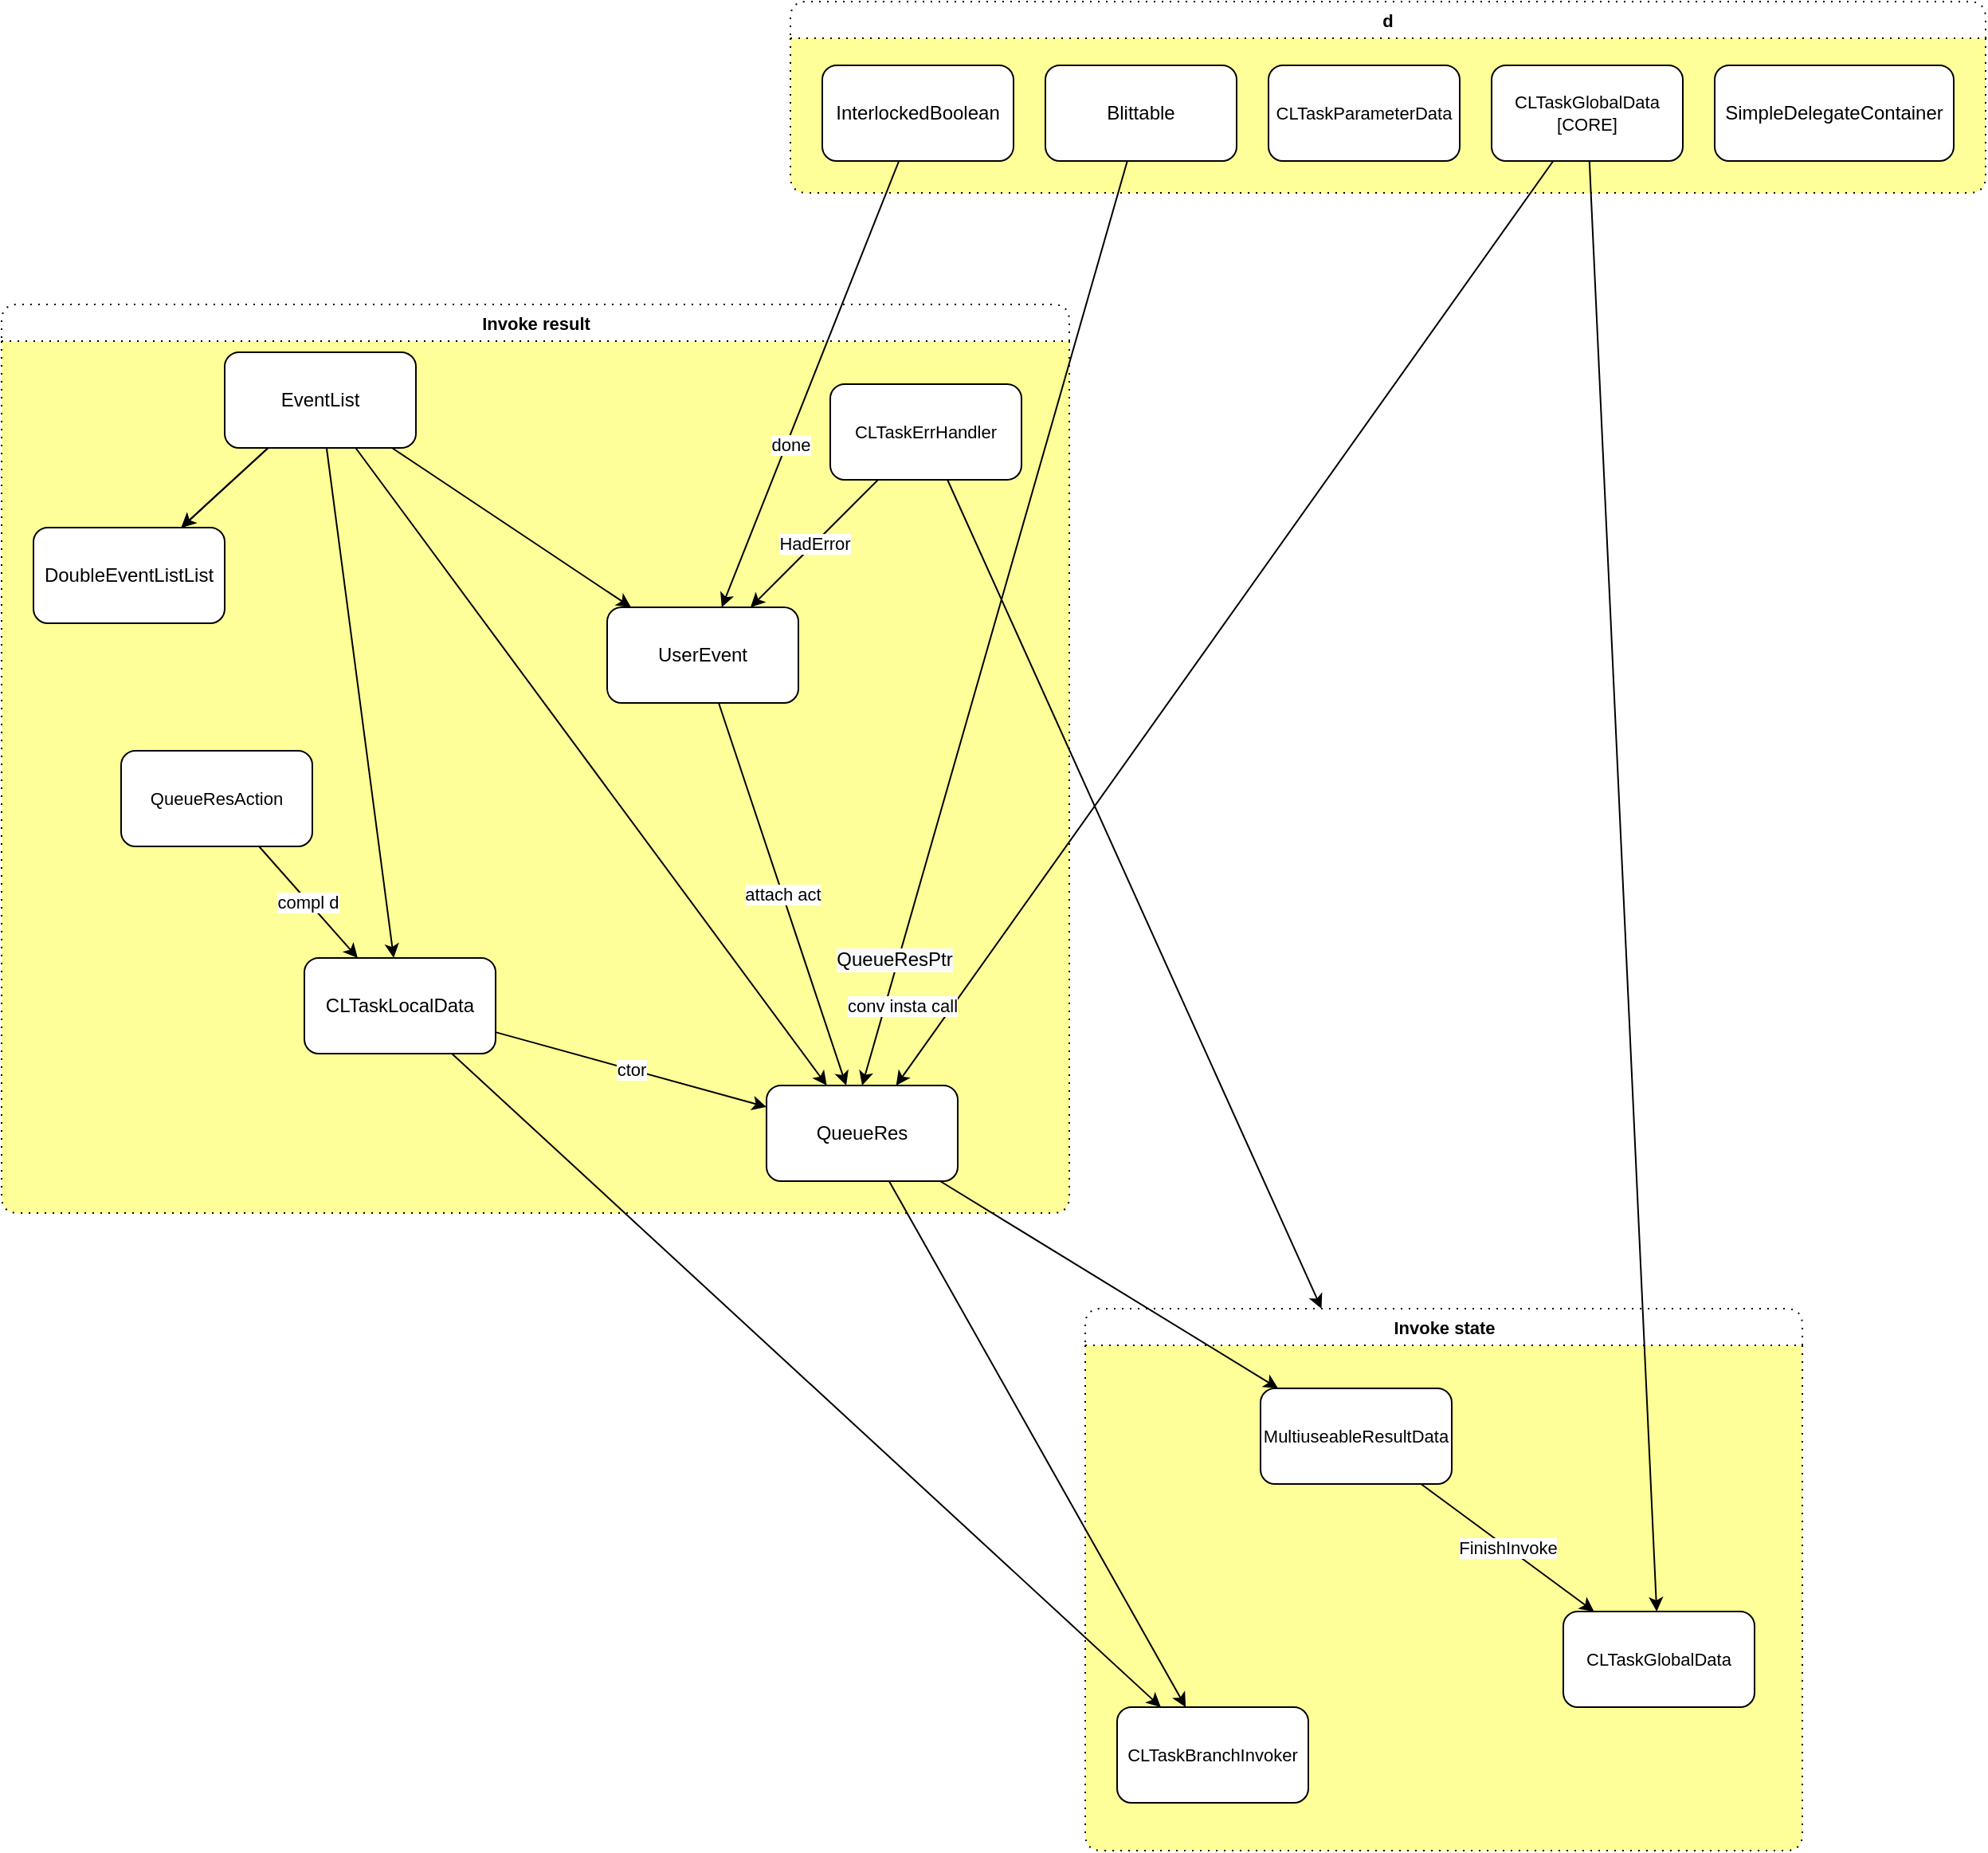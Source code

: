 <mxfile compressed="false" version="19.0.3" type="device">
  <diagram id="lkXP3y-HEp1vC13bDOkM" name="Page-1">
    <mxGraphModel dx="1422" dy="1303" grid="1" gridSize="10" guides="1" tooltips="1" connect="1" arrows="1" fold="1" page="0" pageScale="1" pageWidth="850" pageHeight="1100" background="none" math="0" shadow="0">
      <root>
        <mxCell id="0" />
        <mxCell id="1" parent="0" />
        <mxCell id="YGFIU_GqPBIm1zr8gWTs-59" value="d" style="swimlane;fontFamily=Helvetica;fontSize=11;rounded=1;labelBackgroundColor=none;labelBorderColor=none;swimlaneFillColor=#FFFF99;dashed=1;dashPattern=1 4;" parent="1" vertex="1">
          <mxGeometry x="765" y="-140" width="750" height="120" as="geometry">
            <mxRectangle x="780" y="-80" width="60" height="23" as="alternateBounds" />
          </mxGeometry>
        </mxCell>
        <mxCell id="YGFIU_GqPBIm1zr8gWTs-2" value="InterlockedBoolean" style="rounded=1;whiteSpace=wrap;html=1;" parent="YGFIU_GqPBIm1zr8gWTs-59" vertex="1">
          <mxGeometry x="20" y="40" width="120" height="60" as="geometry" />
        </mxCell>
        <mxCell id="YGFIU_GqPBIm1zr8gWTs-1" value="Blittable" style="rounded=1;whiteSpace=wrap;html=1;" parent="YGFIU_GqPBIm1zr8gWTs-59" vertex="1">
          <mxGeometry x="160" y="40" width="120" height="60" as="geometry" />
        </mxCell>
        <mxCell id="YGFIU_GqPBIm1zr8gWTs-41" value="CLTaskParameterData" style="rounded=1;whiteSpace=wrap;html=1;fontFamily=Helvetica;fontSize=11;fontColor=default;" parent="YGFIU_GqPBIm1zr8gWTs-59" vertex="1">
          <mxGeometry x="300" y="40" width="120" height="60" as="geometry" />
        </mxCell>
        <mxCell id="YGFIU_GqPBIm1zr8gWTs-26" value="CLTaskGlobalData&lt;br&gt;[CORE]" style="rounded=1;whiteSpace=wrap;html=1;fontFamily=Helvetica;fontSize=11;fontColor=default;" parent="YGFIU_GqPBIm1zr8gWTs-59" vertex="1">
          <mxGeometry x="440" y="40" width="120" height="60" as="geometry" />
        </mxCell>
        <mxCell id="VZ1KXGJ9L-8FEpO1o7LE-1" value="SimpleDelegateContainer" style="rounded=1;whiteSpace=wrap;html=1;" parent="YGFIU_GqPBIm1zr8gWTs-59" vertex="1">
          <mxGeometry x="580" y="40" width="150" height="60" as="geometry" />
        </mxCell>
        <mxCell id="YGFIU_GqPBIm1zr8gWTs-69" value="Invoke state" style="swimlane;rounded=1;fontFamily=Helvetica;fontSize=11;fontColor=default;strokeColor=default;fillColor=default;html=1;labelBackgroundColor=none;labelBorderColor=none;swimlaneFillColor=#FFFF99;dashed=1;dashPattern=1 4;" parent="1" vertex="1">
          <mxGeometry x="950" y="680" width="450" height="340" as="geometry">
            <mxRectangle x="890" y="550" width="90" height="23" as="alternateBounds" />
          </mxGeometry>
        </mxCell>
        <mxCell id="YGFIU_GqPBIm1zr8gWTs-33" value="CLTaskBranchInvoker" style="rounded=1;whiteSpace=wrap;html=1;fontFamily=Helvetica;fontSize=11;fontColor=default;" parent="YGFIU_GqPBIm1zr8gWTs-69" vertex="1">
          <mxGeometry x="20" y="250" width="120" height="60" as="geometry" />
        </mxCell>
        <mxCell id="YGFIU_GqPBIm1zr8gWTs-38" value="MultiuseableResultData" style="whiteSpace=wrap;html=1;fontSize=11;rounded=1;" parent="YGFIU_GqPBIm1zr8gWTs-69" vertex="1">
          <mxGeometry x="110" y="50" width="120" height="60" as="geometry" />
        </mxCell>
        <mxCell id="YGFIU_GqPBIm1zr8gWTs-29" value="CLTaskGlobalData" style="rounded=1;whiteSpace=wrap;html=1;fontFamily=Helvetica;fontSize=11;fontColor=default;" parent="YGFIU_GqPBIm1zr8gWTs-69" vertex="1">
          <mxGeometry x="300" y="190" width="120" height="60" as="geometry" />
        </mxCell>
        <mxCell id="YGFIU_GqPBIm1zr8gWTs-57" value="FinishInvoke" style="edgeStyle=none;shape=connector;rounded=0;orthogonalLoop=1;jettySize=auto;html=1;labelBackgroundColor=default;fontFamily=Helvetica;fontSize=11;fontColor=default;endArrow=classic;strokeColor=default;" parent="YGFIU_GqPBIm1zr8gWTs-69" source="YGFIU_GqPBIm1zr8gWTs-38" target="YGFIU_GqPBIm1zr8gWTs-29" edge="1">
          <mxGeometry relative="1" as="geometry" />
        </mxCell>
        <mxCell id="YGFIU_GqPBIm1zr8gWTs-67" value="Invoke result" style="swimlane;rounded=1;fontFamily=Helvetica;fontSize=11;fontColor=default;strokeColor=default;fillColor=default;html=1;labelBackgroundColor=none;labelBorderColor=none;swimlaneFillColor=#FFFF99;dashed=1;dashPattern=1 4;" parent="1" vertex="1">
          <mxGeometry x="270" y="50" width="670" height="570" as="geometry">
            <mxRectangle x="230" y="60" width="160" height="23" as="alternateBounds" />
          </mxGeometry>
        </mxCell>
        <mxCell id="YGFIU_GqPBIm1zr8gWTs-10" value="EventList" style="rounded=1;whiteSpace=wrap;html=1;" parent="YGFIU_GqPBIm1zr8gWTs-67" vertex="1">
          <mxGeometry x="140" y="30" width="120" height="60" as="geometry" />
        </mxCell>
        <mxCell id="YGFIU_GqPBIm1zr8gWTs-11" value="DoubleEventListList" style="rounded=1;whiteSpace=wrap;html=1;" parent="YGFIU_GqPBIm1zr8gWTs-67" vertex="1">
          <mxGeometry x="20" y="140" width="120" height="60" as="geometry" />
        </mxCell>
        <mxCell id="YGFIU_GqPBIm1zr8gWTs-12" value="" style="rounded=0;orthogonalLoop=1;jettySize=auto;html=1;" parent="YGFIU_GqPBIm1zr8gWTs-67" source="YGFIU_GqPBIm1zr8gWTs-10" target="YGFIU_GqPBIm1zr8gWTs-11" edge="1">
          <mxGeometry relative="1" as="geometry" />
        </mxCell>
        <mxCell id="YGFIU_GqPBIm1zr8gWTs-13" value="" style="rounded=0;orthogonalLoop=1;jettySize=auto;html=1;" parent="YGFIU_GqPBIm1zr8gWTs-67" source="YGFIU_GqPBIm1zr8gWTs-10" target="YGFIU_GqPBIm1zr8gWTs-11" edge="1">
          <mxGeometry relative="1" as="geometry" />
        </mxCell>
        <mxCell id="YGFIU_GqPBIm1zr8gWTs-65" value="QueueResAction" style="whiteSpace=wrap;html=1;rounded=1;fontFamily=Helvetica;fontSize=11;fontColor=default;strokeColor=default;fillColor=default;" parent="YGFIU_GqPBIm1zr8gWTs-67" vertex="1">
          <mxGeometry x="75" y="280" width="120" height="60" as="geometry" />
        </mxCell>
        <mxCell id="YGFIU_GqPBIm1zr8gWTs-17" value="CLTaskLocalData" style="whiteSpace=wrap;html=1;rounded=1;" parent="YGFIU_GqPBIm1zr8gWTs-67" vertex="1">
          <mxGeometry x="190" y="410" width="120" height="60" as="geometry" />
        </mxCell>
        <mxCell id="YGFIU_GqPBIm1zr8gWTs-18" value="" style="rounded=0;orthogonalLoop=1;jettySize=auto;html=1;" parent="YGFIU_GqPBIm1zr8gWTs-67" source="YGFIU_GqPBIm1zr8gWTs-10" target="YGFIU_GqPBIm1zr8gWTs-17" edge="1">
          <mxGeometry relative="1" as="geometry" />
        </mxCell>
        <mxCell id="YGFIU_GqPBIm1zr8gWTs-66" value="compl d" style="edgeStyle=none;shape=connector;rounded=0;orthogonalLoop=1;jettySize=auto;html=1;labelBackgroundColor=default;fontFamily=Helvetica;fontSize=11;fontColor=default;endArrow=classic;strokeColor=default;" parent="YGFIU_GqPBIm1zr8gWTs-67" source="YGFIU_GqPBIm1zr8gWTs-65" target="YGFIU_GqPBIm1zr8gWTs-17" edge="1">
          <mxGeometry relative="1" as="geometry" />
        </mxCell>
        <mxCell id="YGFIU_GqPBIm1zr8gWTs-15" value="UserEvent" style="rounded=1;whiteSpace=wrap;html=1;" parent="YGFIU_GqPBIm1zr8gWTs-67" vertex="1">
          <mxGeometry x="380" y="190" width="120" height="60" as="geometry" />
        </mxCell>
        <mxCell id="YGFIU_GqPBIm1zr8gWTs-16" value="" style="rounded=0;orthogonalLoop=1;jettySize=auto;html=1;" parent="YGFIU_GqPBIm1zr8gWTs-67" source="YGFIU_GqPBIm1zr8gWTs-10" target="YGFIU_GqPBIm1zr8gWTs-15" edge="1">
          <mxGeometry relative="1" as="geometry" />
        </mxCell>
        <mxCell id="YGFIU_GqPBIm1zr8gWTs-6" value="QueueRes" style="rounded=1;whiteSpace=wrap;html=1;" parent="YGFIU_GqPBIm1zr8gWTs-67" vertex="1">
          <mxGeometry x="480" y="490" width="120" height="60" as="geometry" />
        </mxCell>
        <mxCell id="YGFIU_GqPBIm1zr8gWTs-21" value="" style="rounded=0;orthogonalLoop=1;jettySize=auto;html=1;" parent="YGFIU_GqPBIm1zr8gWTs-67" source="YGFIU_GqPBIm1zr8gWTs-10" target="YGFIU_GqPBIm1zr8gWTs-6" edge="1">
          <mxGeometry relative="1" as="geometry" />
        </mxCell>
        <mxCell id="YGFIU_GqPBIm1zr8gWTs-43" value="attach act" style="edgeStyle=none;shape=connector;rounded=0;orthogonalLoop=1;jettySize=auto;html=1;labelBackgroundColor=default;fontFamily=Helvetica;fontSize=11;fontColor=default;endArrow=classic;strokeColor=default;" parent="YGFIU_GqPBIm1zr8gWTs-67" source="YGFIU_GqPBIm1zr8gWTs-15" target="YGFIU_GqPBIm1zr8gWTs-6" edge="1">
          <mxGeometry relative="1" as="geometry" />
        </mxCell>
        <mxCell id="YGFIU_GqPBIm1zr8gWTs-50" value="ctor" style="edgeStyle=none;shape=connector;rounded=0;orthogonalLoop=1;jettySize=auto;html=1;labelBackgroundColor=default;fontFamily=Helvetica;fontSize=11;fontColor=default;endArrow=classic;strokeColor=default;" parent="YGFIU_GqPBIm1zr8gWTs-67" source="YGFIU_GqPBIm1zr8gWTs-17" target="YGFIU_GqPBIm1zr8gWTs-6" edge="1">
          <mxGeometry relative="1" as="geometry" />
        </mxCell>
        <mxCell id="YGFIU_GqPBIm1zr8gWTs-31" value="CLTaskErrHandler" style="rounded=1;whiteSpace=wrap;html=1;fontFamily=Helvetica;fontSize=11;fontColor=default;" parent="YGFIU_GqPBIm1zr8gWTs-67" vertex="1">
          <mxGeometry x="520" y="50" width="120" height="60" as="geometry" />
        </mxCell>
        <mxCell id="YGFIU_GqPBIm1zr8gWTs-39" value="HadError" style="edgeStyle=none;shape=connector;rounded=0;orthogonalLoop=1;jettySize=auto;html=1;labelBackgroundColor=default;fontFamily=Helvetica;fontSize=11;fontColor=default;endArrow=classic;strokeColor=default;" parent="YGFIU_GqPBIm1zr8gWTs-67" source="YGFIU_GqPBIm1zr8gWTs-31" target="YGFIU_GqPBIm1zr8gWTs-15" edge="1">
          <mxGeometry relative="1" as="geometry">
            <mxPoint x="790" y="630" as="targetPoint" />
          </mxGeometry>
        </mxCell>
        <mxCell id="YGFIU_GqPBIm1zr8gWTs-55" style="edgeStyle=none;shape=connector;rounded=0;orthogonalLoop=1;jettySize=auto;html=1;labelBackgroundColor=default;fontFamily=Helvetica;fontSize=11;fontColor=default;endArrow=classic;strokeColor=default;" parent="1" source="YGFIU_GqPBIm1zr8gWTs-6" target="YGFIU_GqPBIm1zr8gWTs-33" edge="1">
          <mxGeometry relative="1" as="geometry" />
        </mxCell>
        <mxCell id="YGFIU_GqPBIm1zr8gWTs-56" style="edgeStyle=none;shape=connector;rounded=0;orthogonalLoop=1;jettySize=auto;html=1;labelBackgroundColor=default;fontFamily=Helvetica;fontSize=11;fontColor=default;endArrow=classic;strokeColor=default;" parent="1" source="YGFIU_GqPBIm1zr8gWTs-6" target="YGFIU_GqPBIm1zr8gWTs-38" edge="1">
          <mxGeometry relative="1" as="geometry" />
        </mxCell>
        <mxCell id="YGFIU_GqPBIm1zr8gWTs-30" style="edgeStyle=none;shape=connector;rounded=0;orthogonalLoop=1;jettySize=auto;html=1;labelBackgroundColor=default;fontFamily=Helvetica;fontSize=11;fontColor=default;endArrow=classic;strokeColor=default;" parent="1" source="YGFIU_GqPBIm1zr8gWTs-26" target="YGFIU_GqPBIm1zr8gWTs-29" edge="1">
          <mxGeometry relative="1" as="geometry" />
        </mxCell>
        <mxCell id="YGFIU_GqPBIm1zr8gWTs-51" style="edgeStyle=none;shape=connector;rounded=0;orthogonalLoop=1;jettySize=auto;html=1;labelBackgroundColor=default;fontFamily=Helvetica;fontSize=11;fontColor=default;endArrow=classic;strokeColor=default;" parent="1" source="YGFIU_GqPBIm1zr8gWTs-17" target="YGFIU_GqPBIm1zr8gWTs-33" edge="1">
          <mxGeometry relative="1" as="geometry" />
        </mxCell>
        <mxCell id="YGFIU_GqPBIm1zr8gWTs-7" value="&lt;span style=&quot;font-size: 12px ; background-color: rgb(248 , 249 , 250)&quot;&gt;QueueResPtr&lt;/span&gt;" style="rounded=0;orthogonalLoop=1;jettySize=auto;html=1;entryX=0.5;entryY=0;entryDx=0;entryDy=0;" parent="1" source="YGFIU_GqPBIm1zr8gWTs-1" target="YGFIU_GqPBIm1zr8gWTs-6" edge="1">
          <mxGeometry x="0.728" y="-3" relative="1" as="geometry">
            <mxPoint x="230" y="151" as="sourcePoint" />
            <mxPoint x="230" y="231" as="targetPoint" />
            <mxPoint y="1" as="offset" />
          </mxGeometry>
        </mxCell>
        <mxCell id="YGFIU_GqPBIm1zr8gWTs-9" value="done" style="rounded=0;orthogonalLoop=1;jettySize=auto;html=1;" parent="1" source="YGFIU_GqPBIm1zr8gWTs-2" target="YGFIU_GqPBIm1zr8gWTs-15" edge="1">
          <mxGeometry x="0.266" y="2" relative="1" as="geometry">
            <mxPoint x="686" y="550" as="targetPoint" />
            <mxPoint as="offset" />
          </mxGeometry>
        </mxCell>
        <mxCell id="YGFIU_GqPBIm1zr8gWTs-27" style="edgeStyle=none;shape=connector;rounded=0;orthogonalLoop=1;jettySize=auto;html=1;labelBackgroundColor=default;fontFamily=Helvetica;fontSize=11;fontColor=default;endArrow=classic;strokeColor=default;" parent="1" source="YGFIU_GqPBIm1zr8gWTs-26" target="YGFIU_GqPBIm1zr8gWTs-6" edge="1">
          <mxGeometry relative="1" as="geometry" />
        </mxCell>
        <mxCell id="YGFIU_GqPBIm1zr8gWTs-28" value="conv insta call" style="edgeLabel;html=1;align=center;verticalAlign=middle;resizable=0;points=[];fontSize=11;fontFamily=Helvetica;fontColor=default;" parent="YGFIU_GqPBIm1zr8gWTs-27" vertex="1" connectable="0">
          <mxGeometry x="-0.209" y="2" relative="1" as="geometry">
            <mxPoint x="-247" y="299" as="offset" />
          </mxGeometry>
        </mxCell>
        <mxCell id="hhdxpeEes48ZkkTZ9yuV-2" style="edgeStyle=none;shape=connector;rounded=0;orthogonalLoop=1;jettySize=auto;html=1;labelBackgroundColor=default;fontFamily=Helvetica;fontSize=11;fontColor=default;endArrow=classic;strokeColor=default;" parent="1" source="YGFIU_GqPBIm1zr8gWTs-31" target="YGFIU_GqPBIm1zr8gWTs-69" edge="1">
          <mxGeometry relative="1" as="geometry" />
        </mxCell>
      </root>
    </mxGraphModel>
  </diagram>
</mxfile>
